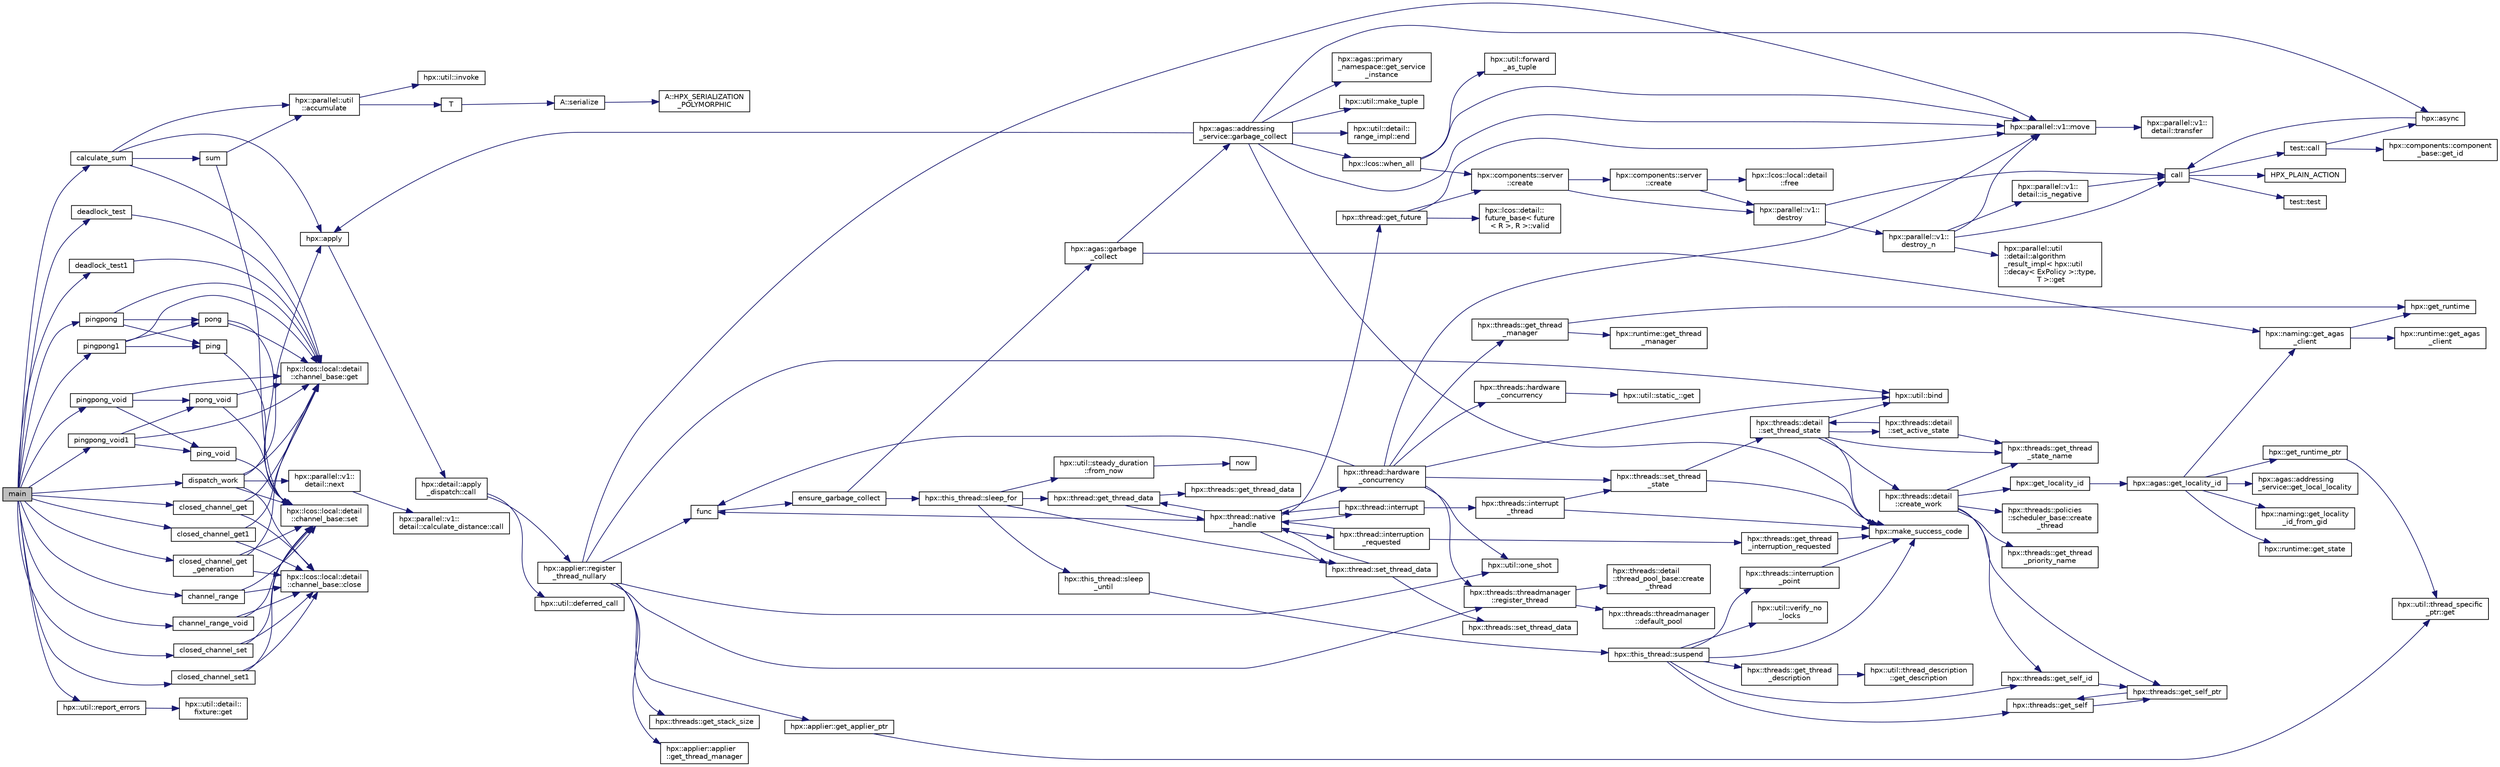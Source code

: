 digraph "main"
{
  edge [fontname="Helvetica",fontsize="10",labelfontname="Helvetica",labelfontsize="10"];
  node [fontname="Helvetica",fontsize="10",shape=record];
  rankdir="LR";
  Node227 [label="main",height=0.2,width=0.4,color="black", fillcolor="grey75", style="filled", fontcolor="black"];
  Node227 -> Node228 [color="midnightblue",fontsize="10",style="solid",fontname="Helvetica"];
  Node228 [label="calculate_sum",height=0.2,width=0.4,color="black", fillcolor="white", style="filled",URL="$d6/d3e/channel__local_8cpp.html#ad841a1c569de3f579e33781772f11174"];
  Node228 -> Node229 [color="midnightblue",fontsize="10",style="solid",fontname="Helvetica"];
  Node229 [label="hpx::apply",height=0.2,width=0.4,color="black", fillcolor="white", style="filled",URL="$d8/d83/namespacehpx.html#aa87762f0db0731d385f3fdfdb25d59fc"];
  Node229 -> Node230 [color="midnightblue",fontsize="10",style="solid",fontname="Helvetica"];
  Node230 [label="hpx::detail::apply\l_dispatch::call",height=0.2,width=0.4,color="black", fillcolor="white", style="filled",URL="$db/de8/structhpx_1_1detail_1_1apply__dispatch.html#a0755fab16d281e74bcff0f8045be9459"];
  Node230 -> Node231 [color="midnightblue",fontsize="10",style="solid",fontname="Helvetica"];
  Node231 [label="hpx::applier::register\l_thread_nullary",height=0.2,width=0.4,color="black", fillcolor="white", style="filled",URL="$d8/dcb/namespacehpx_1_1applier.html#a401cd1145927e58d74d1eb52aaccd936"];
  Node231 -> Node232 [color="midnightblue",fontsize="10",style="solid",fontname="Helvetica"];
  Node232 [label="hpx::applier::get_applier_ptr",height=0.2,width=0.4,color="black", fillcolor="white", style="filled",URL="$d8/dcb/namespacehpx_1_1applier.html#a617483cf2b77ad3a0aa428ade7b35299"];
  Node232 -> Node233 [color="midnightblue",fontsize="10",style="solid",fontname="Helvetica"];
  Node233 [label="hpx::util::thread_specific\l_ptr::get",height=0.2,width=0.4,color="black", fillcolor="white", style="filled",URL="$d4/d4c/structhpx_1_1util_1_1thread__specific__ptr.html#a3b27d8520710478aa41d1f74206bdba9"];
  Node231 -> Node234 [color="midnightblue",fontsize="10",style="solid",fontname="Helvetica"];
  Node234 [label="func",height=0.2,width=0.4,color="black", fillcolor="white", style="filled",URL="$d8/dfd/id__type__ref__counting__1032_8cpp.html#ab811b86ea5107ffb3351fcaa29d2c652"];
  Node234 -> Node235 [color="midnightblue",fontsize="10",style="solid",fontname="Helvetica"];
  Node235 [label="ensure_garbage_collect",height=0.2,width=0.4,color="black", fillcolor="white", style="filled",URL="$d8/dfd/id__type__ref__counting__1032_8cpp.html#a5264b94bf7c262ac0e521fb290d476d5"];
  Node235 -> Node236 [color="midnightblue",fontsize="10",style="solid",fontname="Helvetica"];
  Node236 [label="hpx::this_thread::sleep_for",height=0.2,width=0.4,color="black", fillcolor="white", style="filled",URL="$d9/d52/namespacehpx_1_1this__thread.html#afc042a5a5fa52eef2d1d177a343435cf"];
  Node236 -> Node237 [color="midnightblue",fontsize="10",style="solid",fontname="Helvetica"];
  Node237 [label="hpx::this_thread::sleep\l_until",height=0.2,width=0.4,color="black", fillcolor="white", style="filled",URL="$d9/d52/namespacehpx_1_1this__thread.html#ae12a853980115b23ff0ab8ca06622658"];
  Node237 -> Node238 [color="midnightblue",fontsize="10",style="solid",fontname="Helvetica"];
  Node238 [label="hpx::this_thread::suspend",height=0.2,width=0.4,color="black", fillcolor="white", style="filled",URL="$d9/d52/namespacehpx_1_1this__thread.html#aca220026fb3014c0881d129fe31c0073"];
  Node238 -> Node239 [color="midnightblue",fontsize="10",style="solid",fontname="Helvetica"];
  Node239 [label="hpx::threads::get_self",height=0.2,width=0.4,color="black", fillcolor="white", style="filled",URL="$d7/d28/namespacehpx_1_1threads.html#a07daf4d6d29233f20d66d41ab7b5b8e8"];
  Node239 -> Node240 [color="midnightblue",fontsize="10",style="solid",fontname="Helvetica"];
  Node240 [label="hpx::threads::get_self_ptr",height=0.2,width=0.4,color="black", fillcolor="white", style="filled",URL="$d7/d28/namespacehpx_1_1threads.html#a22877ae347ad884cde3a51397dad6c53"];
  Node240 -> Node239 [color="midnightblue",fontsize="10",style="solid",fontname="Helvetica"];
  Node238 -> Node241 [color="midnightblue",fontsize="10",style="solid",fontname="Helvetica"];
  Node241 [label="hpx::threads::get_self_id",height=0.2,width=0.4,color="black", fillcolor="white", style="filled",URL="$d7/d28/namespacehpx_1_1threads.html#afafe0f900b9fac3d4ed3c747625c1cfe"];
  Node241 -> Node240 [color="midnightblue",fontsize="10",style="solid",fontname="Helvetica"];
  Node238 -> Node242 [color="midnightblue",fontsize="10",style="solid",fontname="Helvetica"];
  Node242 [label="hpx::threads::interruption\l_point",height=0.2,width=0.4,color="black", fillcolor="white", style="filled",URL="$d7/d28/namespacehpx_1_1threads.html#ada6ec56a12b050707311d8c628089059"];
  Node242 -> Node243 [color="midnightblue",fontsize="10",style="solid",fontname="Helvetica"];
  Node243 [label="hpx::make_success_code",height=0.2,width=0.4,color="black", fillcolor="white", style="filled",URL="$d8/d83/namespacehpx.html#a0e8512a8f49e2a6c8185061181419d8f",tooltip="Returns error_code(hpx::success, \"success\", mode). "];
  Node238 -> Node244 [color="midnightblue",fontsize="10",style="solid",fontname="Helvetica"];
  Node244 [label="hpx::util::verify_no\l_locks",height=0.2,width=0.4,color="black", fillcolor="white", style="filled",URL="$df/dad/namespacehpx_1_1util.html#ae0e1837ee6f09b79b26c2e788d2e9fc9"];
  Node238 -> Node245 [color="midnightblue",fontsize="10",style="solid",fontname="Helvetica"];
  Node245 [label="hpx::threads::get_thread\l_description",height=0.2,width=0.4,color="black", fillcolor="white", style="filled",URL="$d7/d28/namespacehpx_1_1threads.html#a42fc18a7a680f4e8bc633a4b4c956701"];
  Node245 -> Node246 [color="midnightblue",fontsize="10",style="solid",fontname="Helvetica"];
  Node246 [label="hpx::util::thread_description\l::get_description",height=0.2,width=0.4,color="black", fillcolor="white", style="filled",URL="$df/d9e/structhpx_1_1util_1_1thread__description.html#a8c834e14eca6eb228188022577f9f952"];
  Node238 -> Node243 [color="midnightblue",fontsize="10",style="solid",fontname="Helvetica"];
  Node236 -> Node247 [color="midnightblue",fontsize="10",style="solid",fontname="Helvetica"];
  Node247 [label="hpx::util::steady_duration\l::from_now",height=0.2,width=0.4,color="black", fillcolor="white", style="filled",URL="$d9/d4f/classhpx_1_1util_1_1steady__duration.html#a0132206d767cd0f7395507b40111a153"];
  Node247 -> Node248 [color="midnightblue",fontsize="10",style="solid",fontname="Helvetica"];
  Node248 [label="now",height=0.2,width=0.4,color="black", fillcolor="white", style="filled",URL="$de/db3/1d__stencil__1__omp_8cpp.html#a89e9667753dccfac455bd37a7a3a7b16"];
  Node236 -> Node249 [color="midnightblue",fontsize="10",style="solid",fontname="Helvetica"];
  Node249 [label="hpx::thread::get_thread_data",height=0.2,width=0.4,color="black", fillcolor="white", style="filled",URL="$de/d9b/classhpx_1_1thread.html#a4535ef82cec3b953d2c941d20e3e3904"];
  Node249 -> Node250 [color="midnightblue",fontsize="10",style="solid",fontname="Helvetica"];
  Node250 [label="hpx::threads::get_thread_data",height=0.2,width=0.4,color="black", fillcolor="white", style="filled",URL="$d7/d28/namespacehpx_1_1threads.html#a8737931ff6303807225f735b2b384ae4"];
  Node249 -> Node251 [color="midnightblue",fontsize="10",style="solid",fontname="Helvetica"];
  Node251 [label="hpx::thread::native\l_handle",height=0.2,width=0.4,color="black", fillcolor="white", style="filled",URL="$de/d9b/classhpx_1_1thread.html#acf48190d264ab64c1c4ec99d0b421b5a"];
  Node251 -> Node252 [color="midnightblue",fontsize="10",style="solid",fontname="Helvetica"];
  Node252 [label="hpx::thread::hardware\l_concurrency",height=0.2,width=0.4,color="black", fillcolor="white", style="filled",URL="$de/d9b/classhpx_1_1thread.html#a8e4fff210e02485ba493bc3a2a956c03"];
  Node252 -> Node253 [color="midnightblue",fontsize="10",style="solid",fontname="Helvetica"];
  Node253 [label="hpx::threads::hardware\l_concurrency",height=0.2,width=0.4,color="black", fillcolor="white", style="filled",URL="$d7/d28/namespacehpx_1_1threads.html#aa8752a235478d2ad7b5ac467b63ab527"];
  Node253 -> Node254 [color="midnightblue",fontsize="10",style="solid",fontname="Helvetica"];
  Node254 [label="hpx::util::static_::get",height=0.2,width=0.4,color="black", fillcolor="white", style="filled",URL="$d3/dbb/structhpx_1_1util_1_1static__.html#a2967c633948a3bf17a3b5405ef5a8318"];
  Node252 -> Node234 [color="midnightblue",fontsize="10",style="solid",fontname="Helvetica"];
  Node252 -> Node255 [color="midnightblue",fontsize="10",style="solid",fontname="Helvetica"];
  Node255 [label="hpx::util::bind",height=0.2,width=0.4,color="black", fillcolor="white", style="filled",URL="$df/dad/namespacehpx_1_1util.html#ad844caedf82a0173d6909d910c3e48c6"];
  Node252 -> Node256 [color="midnightblue",fontsize="10",style="solid",fontname="Helvetica"];
  Node256 [label="hpx::util::one_shot",height=0.2,width=0.4,color="black", fillcolor="white", style="filled",URL="$df/dad/namespacehpx_1_1util.html#a273e61be42a72415291e0ec0a4f28c7a"];
  Node252 -> Node257 [color="midnightblue",fontsize="10",style="solid",fontname="Helvetica"];
  Node257 [label="hpx::parallel::v1::move",height=0.2,width=0.4,color="black", fillcolor="white", style="filled",URL="$db/db9/namespacehpx_1_1parallel_1_1v1.html#aa7c4ede081ce786c9d1eb1adff495cfc"];
  Node257 -> Node258 [color="midnightblue",fontsize="10",style="solid",fontname="Helvetica"];
  Node258 [label="hpx::parallel::v1::\ldetail::transfer",height=0.2,width=0.4,color="black", fillcolor="white", style="filled",URL="$d2/ddd/namespacehpx_1_1parallel_1_1v1_1_1detail.html#ab1b56a05e1885ca7cc7ffa1804dd2f3c"];
  Node252 -> Node259 [color="midnightblue",fontsize="10",style="solid",fontname="Helvetica"];
  Node259 [label="hpx::threads::get_thread\l_manager",height=0.2,width=0.4,color="black", fillcolor="white", style="filled",URL="$d7/d28/namespacehpx_1_1threads.html#a076973c3a53beadde7d967e22c4f6cce"];
  Node259 -> Node260 [color="midnightblue",fontsize="10",style="solid",fontname="Helvetica"];
  Node260 [label="hpx::get_runtime",height=0.2,width=0.4,color="black", fillcolor="white", style="filled",URL="$d8/d83/namespacehpx.html#aef902cc6c7dd3b9fbadf34d1e850a070"];
  Node259 -> Node261 [color="midnightblue",fontsize="10",style="solid",fontname="Helvetica"];
  Node261 [label="hpx::runtime::get_thread\l_manager",height=0.2,width=0.4,color="black", fillcolor="white", style="filled",URL="$d0/d7b/classhpx_1_1runtime.html#a865b12d57fcd44a8d3dda3e35414f563"];
  Node252 -> Node262 [color="midnightblue",fontsize="10",style="solid",fontname="Helvetica"];
  Node262 [label="hpx::threads::threadmanager\l::register_thread",height=0.2,width=0.4,color="black", fillcolor="white", style="filled",URL="$d5/daa/classhpx_1_1threads_1_1threadmanager.html#a7f79c7578e08a60ca45eb276ce8133d8"];
  Node262 -> Node263 [color="midnightblue",fontsize="10",style="solid",fontname="Helvetica"];
  Node263 [label="hpx::threads::threadmanager\l::default_pool",height=0.2,width=0.4,color="black", fillcolor="white", style="filled",URL="$d5/daa/classhpx_1_1threads_1_1threadmanager.html#a851f067d03b5dd1c5e6a9a6a841e05df"];
  Node262 -> Node264 [color="midnightblue",fontsize="10",style="solid",fontname="Helvetica"];
  Node264 [label="hpx::threads::detail\l::thread_pool_base::create\l_thread",height=0.2,width=0.4,color="black", fillcolor="white", style="filled",URL="$de/dae/classhpx_1_1threads_1_1detail_1_1thread__pool__base.html#ad35d3779eef6f4528e62a26d71b34b34"];
  Node252 -> Node265 [color="midnightblue",fontsize="10",style="solid",fontname="Helvetica"];
  Node265 [label="hpx::threads::set_thread\l_state",height=0.2,width=0.4,color="black", fillcolor="white", style="filled",URL="$d7/d28/namespacehpx_1_1threads.html#ac0690ad16ad778bcc79dcd727cc33025",tooltip="Set the thread state of the thread referenced by the thread_id id. "];
  Node265 -> Node243 [color="midnightblue",fontsize="10",style="solid",fontname="Helvetica"];
  Node265 -> Node266 [color="midnightblue",fontsize="10",style="solid",fontname="Helvetica"];
  Node266 [label="hpx::threads::detail\l::set_thread_state",height=0.2,width=0.4,color="black", fillcolor="white", style="filled",URL="$d2/dd1/namespacehpx_1_1threads_1_1detail.html#af85ddc854c4a149bf1738eb1b111b9ab"];
  Node266 -> Node267 [color="midnightblue",fontsize="10",style="solid",fontname="Helvetica"];
  Node267 [label="hpx::threads::get_thread\l_state_name",height=0.2,width=0.4,color="black", fillcolor="white", style="filled",URL="$d7/d28/namespacehpx_1_1threads.html#a26f91ea8d2195f165c033241c5cd11db"];
  Node266 -> Node243 [color="midnightblue",fontsize="10",style="solid",fontname="Helvetica"];
  Node266 -> Node255 [color="midnightblue",fontsize="10",style="solid",fontname="Helvetica"];
  Node266 -> Node268 [color="midnightblue",fontsize="10",style="solid",fontname="Helvetica"];
  Node268 [label="hpx::threads::detail\l::set_active_state",height=0.2,width=0.4,color="black", fillcolor="white", style="filled",URL="$d2/dd1/namespacehpx_1_1threads_1_1detail.html#a45884a5bf04ad66a4f259231a3947e76"];
  Node268 -> Node267 [color="midnightblue",fontsize="10",style="solid",fontname="Helvetica"];
  Node268 -> Node266 [color="midnightblue",fontsize="10",style="solid",fontname="Helvetica"];
  Node266 -> Node269 [color="midnightblue",fontsize="10",style="solid",fontname="Helvetica"];
  Node269 [label="hpx::threads::detail\l::create_work",height=0.2,width=0.4,color="black", fillcolor="white", style="filled",URL="$d2/dd1/namespacehpx_1_1threads_1_1detail.html#ae22384a3c1b1a1940032fad068fb54b1"];
  Node269 -> Node267 [color="midnightblue",fontsize="10",style="solid",fontname="Helvetica"];
  Node269 -> Node270 [color="midnightblue",fontsize="10",style="solid",fontname="Helvetica"];
  Node270 [label="hpx::threads::get_thread\l_priority_name",height=0.2,width=0.4,color="black", fillcolor="white", style="filled",URL="$d7/d28/namespacehpx_1_1threads.html#a9c6b2fec0c1cf5b06ff83ce756ca6d42"];
  Node269 -> Node240 [color="midnightblue",fontsize="10",style="solid",fontname="Helvetica"];
  Node269 -> Node241 [color="midnightblue",fontsize="10",style="solid",fontname="Helvetica"];
  Node269 -> Node271 [color="midnightblue",fontsize="10",style="solid",fontname="Helvetica"];
  Node271 [label="hpx::get_locality_id",height=0.2,width=0.4,color="black", fillcolor="white", style="filled",URL="$d8/d83/namespacehpx.html#a158d7c54a657bb364c1704033010697b",tooltip="Return the number of the locality this function is being called from. "];
  Node271 -> Node272 [color="midnightblue",fontsize="10",style="solid",fontname="Helvetica"];
  Node272 [label="hpx::agas::get_locality_id",height=0.2,width=0.4,color="black", fillcolor="white", style="filled",URL="$dc/d54/namespacehpx_1_1agas.html#a491cc2ddecdf0f1a9129900caa6a4d3e"];
  Node272 -> Node273 [color="midnightblue",fontsize="10",style="solid",fontname="Helvetica"];
  Node273 [label="hpx::get_runtime_ptr",height=0.2,width=0.4,color="black", fillcolor="white", style="filled",URL="$d8/d83/namespacehpx.html#af29daf2bb3e01b4d6495a1742b6cce64"];
  Node273 -> Node233 [color="midnightblue",fontsize="10",style="solid",fontname="Helvetica"];
  Node272 -> Node274 [color="midnightblue",fontsize="10",style="solid",fontname="Helvetica"];
  Node274 [label="hpx::runtime::get_state",height=0.2,width=0.4,color="black", fillcolor="white", style="filled",URL="$d0/d7b/classhpx_1_1runtime.html#ab405f80e060dac95d624520f38b0524c"];
  Node272 -> Node275 [color="midnightblue",fontsize="10",style="solid",fontname="Helvetica"];
  Node275 [label="hpx::naming::get_agas\l_client",height=0.2,width=0.4,color="black", fillcolor="white", style="filled",URL="$d4/dc9/namespacehpx_1_1naming.html#a0408fffd5d34b620712a801b0ae3b032"];
  Node275 -> Node260 [color="midnightblue",fontsize="10",style="solid",fontname="Helvetica"];
  Node275 -> Node276 [color="midnightblue",fontsize="10",style="solid",fontname="Helvetica"];
  Node276 [label="hpx::runtime::get_agas\l_client",height=0.2,width=0.4,color="black", fillcolor="white", style="filled",URL="$d0/d7b/classhpx_1_1runtime.html#aeb5dddd30d6b9861669af8ad44d1a96a"];
  Node272 -> Node277 [color="midnightblue",fontsize="10",style="solid",fontname="Helvetica"];
  Node277 [label="hpx::agas::addressing\l_service::get_local_locality",height=0.2,width=0.4,color="black", fillcolor="white", style="filled",URL="$db/d58/structhpx_1_1agas_1_1addressing__service.html#ab52c19a37c2a7a006c6c15f90ad0539c"];
  Node272 -> Node278 [color="midnightblue",fontsize="10",style="solid",fontname="Helvetica"];
  Node278 [label="hpx::naming::get_locality\l_id_from_gid",height=0.2,width=0.4,color="black", fillcolor="white", style="filled",URL="$d4/dc9/namespacehpx_1_1naming.html#a7fd43037784560bd04fda9b49e33529f"];
  Node269 -> Node279 [color="midnightblue",fontsize="10",style="solid",fontname="Helvetica"];
  Node279 [label="hpx::threads::policies\l::scheduler_base::create\l_thread",height=0.2,width=0.4,color="black", fillcolor="white", style="filled",URL="$dd/d7e/structhpx_1_1threads_1_1policies_1_1scheduler__base.html#ad3b05cd7f363cc8e8410ce368c3794e0"];
  Node251 -> Node280 [color="midnightblue",fontsize="10",style="solid",fontname="Helvetica"];
  Node280 [label="hpx::thread::interrupt",height=0.2,width=0.4,color="black", fillcolor="white", style="filled",URL="$de/d9b/classhpx_1_1thread.html#ac34d0d033aa743c476a79dbc2e1a8a39"];
  Node280 -> Node281 [color="midnightblue",fontsize="10",style="solid",fontname="Helvetica"];
  Node281 [label="hpx::threads::interrupt\l_thread",height=0.2,width=0.4,color="black", fillcolor="white", style="filled",URL="$d7/d28/namespacehpx_1_1threads.html#a6bdda1a2aab61b9b13d274b5155d7e73"];
  Node281 -> Node243 [color="midnightblue",fontsize="10",style="solid",fontname="Helvetica"];
  Node281 -> Node265 [color="midnightblue",fontsize="10",style="solid",fontname="Helvetica"];
  Node280 -> Node251 [color="midnightblue",fontsize="10",style="solid",fontname="Helvetica"];
  Node251 -> Node282 [color="midnightblue",fontsize="10",style="solid",fontname="Helvetica"];
  Node282 [label="hpx::thread::interruption\l_requested",height=0.2,width=0.4,color="black", fillcolor="white", style="filled",URL="$de/d9b/classhpx_1_1thread.html#a33276bb4c20bbb0b1978944e18ef71b8"];
  Node282 -> Node283 [color="midnightblue",fontsize="10",style="solid",fontname="Helvetica"];
  Node283 [label="hpx::threads::get_thread\l_interruption_requested",height=0.2,width=0.4,color="black", fillcolor="white", style="filled",URL="$d7/d28/namespacehpx_1_1threads.html#ae64a7fdb8b5c8bac7be0c8282672a03b"];
  Node283 -> Node243 [color="midnightblue",fontsize="10",style="solid",fontname="Helvetica"];
  Node282 -> Node251 [color="midnightblue",fontsize="10",style="solid",fontname="Helvetica"];
  Node251 -> Node284 [color="midnightblue",fontsize="10",style="solid",fontname="Helvetica"];
  Node284 [label="hpx::thread::get_future",height=0.2,width=0.4,color="black", fillcolor="white", style="filled",URL="$de/d9b/classhpx_1_1thread.html#a87fdb0d8da826366fc190ed224900a64"];
  Node284 -> Node285 [color="midnightblue",fontsize="10",style="solid",fontname="Helvetica"];
  Node285 [label="hpx::lcos::detail::\lfuture_base\< future\l\< R \>, R \>::valid",height=0.2,width=0.4,color="black", fillcolor="white", style="filled",URL="$d5/dd7/classhpx_1_1lcos_1_1detail_1_1future__base.html#aaf7beb7374815614363033bd96573e75"];
  Node284 -> Node286 [color="midnightblue",fontsize="10",style="solid",fontname="Helvetica"];
  Node286 [label="hpx::components::server\l::create",height=0.2,width=0.4,color="black", fillcolor="white", style="filled",URL="$d2/da2/namespacehpx_1_1components_1_1server.html#ac776c89f3d68ceb910e8cee9fa937ab4",tooltip="Create arrays of components using their default constructor. "];
  Node286 -> Node287 [color="midnightblue",fontsize="10",style="solid",fontname="Helvetica"];
  Node287 [label="hpx::components::server\l::create",height=0.2,width=0.4,color="black", fillcolor="white", style="filled",URL="$d2/da2/namespacehpx_1_1components_1_1server.html#a77d26de181c97b444565e230577981bd"];
  Node287 -> Node288 [color="midnightblue",fontsize="10",style="solid",fontname="Helvetica"];
  Node288 [label="hpx::lcos::local::detail\l::free",height=0.2,width=0.4,color="black", fillcolor="white", style="filled",URL="$d4/dcb/namespacehpx_1_1lcos_1_1local_1_1detail.html#a55a940f019734e9bb045dc123cd80e48"];
  Node287 -> Node289 [color="midnightblue",fontsize="10",style="solid",fontname="Helvetica"];
  Node289 [label="hpx::parallel::v1::\ldestroy",height=0.2,width=0.4,color="black", fillcolor="white", style="filled",URL="$db/db9/namespacehpx_1_1parallel_1_1v1.html#acf303558375048e8a7cc9a2c2e09477f"];
  Node289 -> Node290 [color="midnightblue",fontsize="10",style="solid",fontname="Helvetica"];
  Node290 [label="call",height=0.2,width=0.4,color="black", fillcolor="white", style="filled",URL="$d2/d67/promise__1620_8cpp.html#a58357f0b82bc761e1d0b9091ed563a70"];
  Node290 -> Node291 [color="midnightblue",fontsize="10",style="solid",fontname="Helvetica"];
  Node291 [label="test::test",height=0.2,width=0.4,color="black", fillcolor="white", style="filled",URL="$d8/d89/structtest.html#ab42d5ece712d716b04cb3f686f297a26"];
  Node290 -> Node292 [color="midnightblue",fontsize="10",style="solid",fontname="Helvetica"];
  Node292 [label="HPX_PLAIN_ACTION",height=0.2,width=0.4,color="black", fillcolor="white", style="filled",URL="$d2/d67/promise__1620_8cpp.html#ab96aab827a4b1fcaf66cfe0ba83fef23"];
  Node290 -> Node293 [color="midnightblue",fontsize="10",style="solid",fontname="Helvetica"];
  Node293 [label="test::call",height=0.2,width=0.4,color="black", fillcolor="white", style="filled",URL="$d8/d89/structtest.html#aeb29e7ed6518b9426ccf1344c52620ae"];
  Node293 -> Node294 [color="midnightblue",fontsize="10",style="solid",fontname="Helvetica"];
  Node294 [label="hpx::async",height=0.2,width=0.4,color="black", fillcolor="white", style="filled",URL="$d8/d83/namespacehpx.html#acb7d8e37b73b823956ce144f9a57eaa4"];
  Node294 -> Node290 [color="midnightblue",fontsize="10",style="solid",fontname="Helvetica"];
  Node293 -> Node295 [color="midnightblue",fontsize="10",style="solid",fontname="Helvetica"];
  Node295 [label="hpx::components::component\l_base::get_id",height=0.2,width=0.4,color="black", fillcolor="white", style="filled",URL="$d2/de6/classhpx_1_1components_1_1component__base.html#a4c8fd93514039bdf01c48d66d82b19cd"];
  Node289 -> Node296 [color="midnightblue",fontsize="10",style="solid",fontname="Helvetica"];
  Node296 [label="hpx::parallel::v1::\ldestroy_n",height=0.2,width=0.4,color="black", fillcolor="white", style="filled",URL="$db/db9/namespacehpx_1_1parallel_1_1v1.html#a71d0691132a300690163f5636bcd5bd3"];
  Node296 -> Node297 [color="midnightblue",fontsize="10",style="solid",fontname="Helvetica"];
  Node297 [label="hpx::parallel::v1::\ldetail::is_negative",height=0.2,width=0.4,color="black", fillcolor="white", style="filled",URL="$d2/ddd/namespacehpx_1_1parallel_1_1v1_1_1detail.html#adf2e40fc4b20ad0fd442ee3118a4d527"];
  Node297 -> Node290 [color="midnightblue",fontsize="10",style="solid",fontname="Helvetica"];
  Node296 -> Node298 [color="midnightblue",fontsize="10",style="solid",fontname="Helvetica"];
  Node298 [label="hpx::parallel::util\l::detail::algorithm\l_result_impl\< hpx::util\l::decay\< ExPolicy \>::type,\l T \>::get",height=0.2,width=0.4,color="black", fillcolor="white", style="filled",URL="$d2/d42/structhpx_1_1parallel_1_1util_1_1detail_1_1algorithm__result__impl.html#ab5b051e8ec74eff5e0e62fd63f5d377e"];
  Node296 -> Node257 [color="midnightblue",fontsize="10",style="solid",fontname="Helvetica"];
  Node296 -> Node290 [color="midnightblue",fontsize="10",style="solid",fontname="Helvetica"];
  Node286 -> Node289 [color="midnightblue",fontsize="10",style="solid",fontname="Helvetica"];
  Node284 -> Node257 [color="midnightblue",fontsize="10",style="solid",fontname="Helvetica"];
  Node251 -> Node249 [color="midnightblue",fontsize="10",style="solid",fontname="Helvetica"];
  Node251 -> Node299 [color="midnightblue",fontsize="10",style="solid",fontname="Helvetica"];
  Node299 [label="hpx::thread::set_thread_data",height=0.2,width=0.4,color="black", fillcolor="white", style="filled",URL="$de/d9b/classhpx_1_1thread.html#a7317a3cf5251f3b33c990449570d4cea"];
  Node299 -> Node300 [color="midnightblue",fontsize="10",style="solid",fontname="Helvetica"];
  Node300 [label="hpx::threads::set_thread_data",height=0.2,width=0.4,color="black", fillcolor="white", style="filled",URL="$d7/d28/namespacehpx_1_1threads.html#a00a625acc149fce3ae38e4340454acf7"];
  Node299 -> Node251 [color="midnightblue",fontsize="10",style="solid",fontname="Helvetica"];
  Node251 -> Node234 [color="midnightblue",fontsize="10",style="solid",fontname="Helvetica"];
  Node236 -> Node299 [color="midnightblue",fontsize="10",style="solid",fontname="Helvetica"];
  Node235 -> Node301 [color="midnightblue",fontsize="10",style="solid",fontname="Helvetica"];
  Node301 [label="hpx::agas::garbage\l_collect",height=0.2,width=0.4,color="black", fillcolor="white", style="filled",URL="$dc/d54/namespacehpx_1_1agas.html#a951337adc4f9bd6df00a50737468e911"];
  Node301 -> Node275 [color="midnightblue",fontsize="10",style="solid",fontname="Helvetica"];
  Node301 -> Node302 [color="midnightblue",fontsize="10",style="solid",fontname="Helvetica"];
  Node302 [label="hpx::agas::addressing\l_service::garbage_collect",height=0.2,width=0.4,color="black", fillcolor="white", style="filled",URL="$db/d58/structhpx_1_1agas_1_1addressing__service.html#a87dcae0eacf6e62d5103ebf516d86f63"];
  Node302 -> Node243 [color="midnightblue",fontsize="10",style="solid",fontname="Helvetica"];
  Node302 -> Node303 [color="midnightblue",fontsize="10",style="solid",fontname="Helvetica"];
  Node303 [label="hpx::agas::primary\l_namespace::get_service\l_instance",height=0.2,width=0.4,color="black", fillcolor="white", style="filled",URL="$d1/d43/structhpx_1_1agas_1_1primary__namespace.html#a7630ff0f30ff8c23b13b4672c5350e2e"];
  Node302 -> Node304 [color="midnightblue",fontsize="10",style="solid",fontname="Helvetica"];
  Node304 [label="hpx::util::make_tuple",height=0.2,width=0.4,color="black", fillcolor="white", style="filled",URL="$df/dad/namespacehpx_1_1util.html#a06fa74211a987d208e013f400a9f5328"];
  Node302 -> Node305 [color="midnightblue",fontsize="10",style="solid",fontname="Helvetica"];
  Node305 [label="hpx::util::detail::\lrange_impl::end",height=0.2,width=0.4,color="black", fillcolor="white", style="filled",URL="$d4/d4a/namespacehpx_1_1util_1_1detail_1_1range__impl.html#afb2ea48b0902f52ee4d8b764807b4316"];
  Node302 -> Node229 [color="midnightblue",fontsize="10",style="solid",fontname="Helvetica"];
  Node302 -> Node257 [color="midnightblue",fontsize="10",style="solid",fontname="Helvetica"];
  Node302 -> Node294 [color="midnightblue",fontsize="10",style="solid",fontname="Helvetica"];
  Node302 -> Node306 [color="midnightblue",fontsize="10",style="solid",fontname="Helvetica"];
  Node306 [label="hpx::lcos::when_all",height=0.2,width=0.4,color="black", fillcolor="white", style="filled",URL="$d2/dc9/namespacehpx_1_1lcos.html#a1a6fb024d8690923fb185d5aee204d54"];
  Node306 -> Node307 [color="midnightblue",fontsize="10",style="solid",fontname="Helvetica"];
  Node307 [label="hpx::util::forward\l_as_tuple",height=0.2,width=0.4,color="black", fillcolor="white", style="filled",URL="$df/dad/namespacehpx_1_1util.html#ab7c31e3f24c3302a4f67b6735a6fa597"];
  Node306 -> Node257 [color="midnightblue",fontsize="10",style="solid",fontname="Helvetica"];
  Node306 -> Node286 [color="midnightblue",fontsize="10",style="solid",fontname="Helvetica"];
  Node231 -> Node255 [color="midnightblue",fontsize="10",style="solid",fontname="Helvetica"];
  Node231 -> Node256 [color="midnightblue",fontsize="10",style="solid",fontname="Helvetica"];
  Node231 -> Node257 [color="midnightblue",fontsize="10",style="solid",fontname="Helvetica"];
  Node231 -> Node308 [color="midnightblue",fontsize="10",style="solid",fontname="Helvetica"];
  Node308 [label="hpx::threads::get_stack_size",height=0.2,width=0.4,color="black", fillcolor="white", style="filled",URL="$d7/d28/namespacehpx_1_1threads.html#af597241b3c2785150be206737ca04aa6",tooltip="The get_stack_size function is part of the thread related API. It. "];
  Node231 -> Node309 [color="midnightblue",fontsize="10",style="solid",fontname="Helvetica"];
  Node309 [label="hpx::applier::applier\l::get_thread_manager",height=0.2,width=0.4,color="black", fillcolor="white", style="filled",URL="$da/dcb/classhpx_1_1applier_1_1applier.html#acc36d583973701e573be39da97bba866",tooltip="Access the thread-manager instance associated with this applier. "];
  Node231 -> Node262 [color="midnightblue",fontsize="10",style="solid",fontname="Helvetica"];
  Node230 -> Node310 [color="midnightblue",fontsize="10",style="solid",fontname="Helvetica"];
  Node310 [label="hpx::util::deferred_call",height=0.2,width=0.4,color="black", fillcolor="white", style="filled",URL="$df/dad/namespacehpx_1_1util.html#acdded623c658a7a3436f7e76bc9d881c"];
  Node228 -> Node311 [color="midnightblue",fontsize="10",style="solid",fontname="Helvetica"];
  Node311 [label="sum",height=0.2,width=0.4,color="black", fillcolor="white", style="filled",URL="$d6/d3e/channel__local_8cpp.html#a59ccefc587362186eebb8f1a3c9c07ca"];
  Node311 -> Node312 [color="midnightblue",fontsize="10",style="solid",fontname="Helvetica"];
  Node312 [label="hpx::lcos::local::detail\l::channel_base::set",height=0.2,width=0.4,color="black", fillcolor="white", style="filled",URL="$de/d49/classhpx_1_1lcos_1_1local_1_1detail_1_1channel__base.html#a66e3590dcd9d8095083e6ef60147e95d"];
  Node311 -> Node313 [color="midnightblue",fontsize="10",style="solid",fontname="Helvetica"];
  Node313 [label="hpx::parallel::util\l::accumulate",height=0.2,width=0.4,color="black", fillcolor="white", style="filled",URL="$df/dc6/namespacehpx_1_1parallel_1_1util.html#ab57e9fe9dcda3baa915398e2d7ba3d69"];
  Node313 -> Node314 [color="midnightblue",fontsize="10",style="solid",fontname="Helvetica"];
  Node314 [label="T",height=0.2,width=0.4,color="black", fillcolor="white", style="filled",URL="$db/d33/polymorphic__semiintrusive__template_8cpp.html#ad187658f9cb91c1312b39ae7e896f1ea"];
  Node314 -> Node315 [color="midnightblue",fontsize="10",style="solid",fontname="Helvetica"];
  Node315 [label="A::serialize",height=0.2,width=0.4,color="black", fillcolor="white", style="filled",URL="$d7/da0/struct_a.html#a5f5c287cf471e274ed9dda0da1592212"];
  Node315 -> Node316 [color="midnightblue",fontsize="10",style="solid",fontname="Helvetica"];
  Node316 [label="A::HPX_SERIALIZATION\l_POLYMORPHIC",height=0.2,width=0.4,color="black", fillcolor="white", style="filled",URL="$d7/da0/struct_a.html#ada978cc156cebbafddb1f3aa4c01918c"];
  Node313 -> Node317 [color="midnightblue",fontsize="10",style="solid",fontname="Helvetica"];
  Node317 [label="hpx::util::invoke",height=0.2,width=0.4,color="black", fillcolor="white", style="filled",URL="$df/dad/namespacehpx_1_1util.html#a9ed3f52b36e725e476dbf5099134ed3d"];
  Node228 -> Node318 [color="midnightblue",fontsize="10",style="solid",fontname="Helvetica"];
  Node318 [label="hpx::lcos::local::detail\l::channel_base::get",height=0.2,width=0.4,color="black", fillcolor="white", style="filled",URL="$de/d49/classhpx_1_1lcos_1_1local_1_1detail_1_1channel__base.html#a87d9c5288c4d4cf1a7942c624b111921"];
  Node228 -> Node313 [color="midnightblue",fontsize="10",style="solid",fontname="Helvetica"];
  Node227 -> Node319 [color="midnightblue",fontsize="10",style="solid",fontname="Helvetica"];
  Node319 [label="pingpong",height=0.2,width=0.4,color="black", fillcolor="white", style="filled",URL="$d6/d3e/channel__local_8cpp.html#a12f9c902efa15c9147f0696b6674f5a6"];
  Node319 -> Node320 [color="midnightblue",fontsize="10",style="solid",fontname="Helvetica"];
  Node320 [label="ping",height=0.2,width=0.4,color="black", fillcolor="white", style="filled",URL="$d6/d3e/channel__local_8cpp.html#aafdc1f7b26d2b284364d705f086c8f71"];
  Node320 -> Node312 [color="midnightblue",fontsize="10",style="solid",fontname="Helvetica"];
  Node319 -> Node321 [color="midnightblue",fontsize="10",style="solid",fontname="Helvetica"];
  Node321 [label="pong",height=0.2,width=0.4,color="black", fillcolor="white", style="filled",URL="$d6/d3e/channel__local_8cpp.html#a4469778bcd9f5472f4ab9b9a6afe999b"];
  Node321 -> Node318 [color="midnightblue",fontsize="10",style="solid",fontname="Helvetica"];
  Node321 -> Node312 [color="midnightblue",fontsize="10",style="solid",fontname="Helvetica"];
  Node319 -> Node318 [color="midnightblue",fontsize="10",style="solid",fontname="Helvetica"];
  Node227 -> Node322 [color="midnightblue",fontsize="10",style="solid",fontname="Helvetica"];
  Node322 [label="pingpong1",height=0.2,width=0.4,color="black", fillcolor="white", style="filled",URL="$d6/d3e/channel__local_8cpp.html#a790da12a5439e3afbce969e413e55120"];
  Node322 -> Node320 [color="midnightblue",fontsize="10",style="solid",fontname="Helvetica"];
  Node322 -> Node321 [color="midnightblue",fontsize="10",style="solid",fontname="Helvetica"];
  Node322 -> Node318 [color="midnightblue",fontsize="10",style="solid",fontname="Helvetica"];
  Node227 -> Node323 [color="midnightblue",fontsize="10",style="solid",fontname="Helvetica"];
  Node323 [label="pingpong_void",height=0.2,width=0.4,color="black", fillcolor="white", style="filled",URL="$d6/d3e/channel__local_8cpp.html#a009a3b31a54f404b25bf595d270dafd8"];
  Node323 -> Node324 [color="midnightblue",fontsize="10",style="solid",fontname="Helvetica"];
  Node324 [label="ping_void",height=0.2,width=0.4,color="black", fillcolor="white", style="filled",URL="$d6/d3e/channel__local_8cpp.html#aeb9f66b0276417a066e486835249db59"];
  Node324 -> Node312 [color="midnightblue",fontsize="10",style="solid",fontname="Helvetica"];
  Node323 -> Node325 [color="midnightblue",fontsize="10",style="solid",fontname="Helvetica"];
  Node325 [label="pong_void",height=0.2,width=0.4,color="black", fillcolor="white", style="filled",URL="$d6/d3e/channel__local_8cpp.html#a612256fd4e18405e69456cfff57601ff"];
  Node325 -> Node318 [color="midnightblue",fontsize="10",style="solid",fontname="Helvetica"];
  Node325 -> Node312 [color="midnightblue",fontsize="10",style="solid",fontname="Helvetica"];
  Node323 -> Node318 [color="midnightblue",fontsize="10",style="solid",fontname="Helvetica"];
  Node227 -> Node326 [color="midnightblue",fontsize="10",style="solid",fontname="Helvetica"];
  Node326 [label="pingpong_void1",height=0.2,width=0.4,color="black", fillcolor="white", style="filled",URL="$d6/d3e/channel__local_8cpp.html#a650fc6a3d393279bafdae4bc1632f496"];
  Node326 -> Node324 [color="midnightblue",fontsize="10",style="solid",fontname="Helvetica"];
  Node326 -> Node325 [color="midnightblue",fontsize="10",style="solid",fontname="Helvetica"];
  Node326 -> Node318 [color="midnightblue",fontsize="10",style="solid",fontname="Helvetica"];
  Node227 -> Node327 [color="midnightblue",fontsize="10",style="solid",fontname="Helvetica"];
  Node327 [label="dispatch_work",height=0.2,width=0.4,color="black", fillcolor="white", style="filled",URL="$d6/d3e/channel__local_8cpp.html#a688b96fcb334cb9bfa783fe7a2e4528d"];
  Node327 -> Node229 [color="midnightblue",fontsize="10",style="solid",fontname="Helvetica"];
  Node327 -> Node328 [color="midnightblue",fontsize="10",style="solid",fontname="Helvetica"];
  Node328 [label="hpx::parallel::v1::\ldetail::next",height=0.2,width=0.4,color="black", fillcolor="white", style="filled",URL="$d2/ddd/namespacehpx_1_1parallel_1_1v1_1_1detail.html#a0a6696d8c17a32b8ebfaa496b9ab3332"];
  Node328 -> Node329 [color="midnightblue",fontsize="10",style="solid",fontname="Helvetica"];
  Node329 [label="hpx::parallel::v1::\ldetail::calculate_distance::call",height=0.2,width=0.4,color="black", fillcolor="white", style="filled",URL="$db/dfa/structhpx_1_1parallel_1_1v1_1_1detail_1_1calculate__distance.html#a950a6627830a7d019ac0e734b0a447bf"];
  Node327 -> Node318 [color="midnightblue",fontsize="10",style="solid",fontname="Helvetica"];
  Node327 -> Node312 [color="midnightblue",fontsize="10",style="solid",fontname="Helvetica"];
  Node327 -> Node330 [color="midnightblue",fontsize="10",style="solid",fontname="Helvetica"];
  Node330 [label="hpx::lcos::local::detail\l::channel_base::close",height=0.2,width=0.4,color="black", fillcolor="white", style="filled",URL="$de/d49/classhpx_1_1lcos_1_1local_1_1detail_1_1channel__base.html#a905029908d2f7ab0fdc1cff32275832d"];
  Node227 -> Node331 [color="midnightblue",fontsize="10",style="solid",fontname="Helvetica"];
  Node331 [label="channel_range",height=0.2,width=0.4,color="black", fillcolor="white", style="filled",URL="$d6/d3e/channel__local_8cpp.html#a0b6cc45531029198dad25aac33ebb376"];
  Node331 -> Node312 [color="midnightblue",fontsize="10",style="solid",fontname="Helvetica"];
  Node331 -> Node330 [color="midnightblue",fontsize="10",style="solid",fontname="Helvetica"];
  Node227 -> Node332 [color="midnightblue",fontsize="10",style="solid",fontname="Helvetica"];
  Node332 [label="channel_range_void",height=0.2,width=0.4,color="black", fillcolor="white", style="filled",URL="$d6/d3e/channel__local_8cpp.html#ab4f5dd6e5784c5eec06ad90d457b436f"];
  Node332 -> Node312 [color="midnightblue",fontsize="10",style="solid",fontname="Helvetica"];
  Node332 -> Node330 [color="midnightblue",fontsize="10",style="solid",fontname="Helvetica"];
  Node227 -> Node333 [color="midnightblue",fontsize="10",style="solid",fontname="Helvetica"];
  Node333 [label="deadlock_test",height=0.2,width=0.4,color="black", fillcolor="white", style="filled",URL="$d6/d3e/channel__local_8cpp.html#a59098e8560d6ee00c252e1c137f4de47"];
  Node333 -> Node318 [color="midnightblue",fontsize="10",style="solid",fontname="Helvetica"];
  Node227 -> Node334 [color="midnightblue",fontsize="10",style="solid",fontname="Helvetica"];
  Node334 [label="closed_channel_get",height=0.2,width=0.4,color="black", fillcolor="white", style="filled",URL="$d6/d3e/channel__local_8cpp.html#a326ad0841b58a2ae6937524b647c260e"];
  Node334 -> Node330 [color="midnightblue",fontsize="10",style="solid",fontname="Helvetica"];
  Node334 -> Node318 [color="midnightblue",fontsize="10",style="solid",fontname="Helvetica"];
  Node227 -> Node335 [color="midnightblue",fontsize="10",style="solid",fontname="Helvetica"];
  Node335 [label="closed_channel_get\l_generation",height=0.2,width=0.4,color="black", fillcolor="white", style="filled",URL="$d6/d3e/channel__local_8cpp.html#aab942762e2ed117b0c9befa9a09bfd17"];
  Node335 -> Node312 [color="midnightblue",fontsize="10",style="solid",fontname="Helvetica"];
  Node335 -> Node330 [color="midnightblue",fontsize="10",style="solid",fontname="Helvetica"];
  Node335 -> Node318 [color="midnightblue",fontsize="10",style="solid",fontname="Helvetica"];
  Node227 -> Node336 [color="midnightblue",fontsize="10",style="solid",fontname="Helvetica"];
  Node336 [label="closed_channel_set",height=0.2,width=0.4,color="black", fillcolor="white", style="filled",URL="$d6/d3e/channel__local_8cpp.html#ac9b5ea0bb62bb4b9a4ad7f3bd0bc1d54"];
  Node336 -> Node330 [color="midnightblue",fontsize="10",style="solid",fontname="Helvetica"];
  Node336 -> Node312 [color="midnightblue",fontsize="10",style="solid",fontname="Helvetica"];
  Node227 -> Node337 [color="midnightblue",fontsize="10",style="solid",fontname="Helvetica"];
  Node337 [label="deadlock_test1",height=0.2,width=0.4,color="black", fillcolor="white", style="filled",URL="$d6/d3e/channel__local_8cpp.html#ad08d32bce9c068c817e74737fdb19959"];
  Node337 -> Node318 [color="midnightblue",fontsize="10",style="solid",fontname="Helvetica"];
  Node227 -> Node338 [color="midnightblue",fontsize="10",style="solid",fontname="Helvetica"];
  Node338 [label="closed_channel_get1",height=0.2,width=0.4,color="black", fillcolor="white", style="filled",URL="$d6/d3e/channel__local_8cpp.html#a74c3627d08865388f86b9ecf5df9e66f"];
  Node338 -> Node330 [color="midnightblue",fontsize="10",style="solid",fontname="Helvetica"];
  Node338 -> Node318 [color="midnightblue",fontsize="10",style="solid",fontname="Helvetica"];
  Node227 -> Node339 [color="midnightblue",fontsize="10",style="solid",fontname="Helvetica"];
  Node339 [label="closed_channel_set1",height=0.2,width=0.4,color="black", fillcolor="white", style="filled",URL="$d6/d3e/channel__local_8cpp.html#a74bbf85d502a14abff20731c73d0cc12"];
  Node339 -> Node330 [color="midnightblue",fontsize="10",style="solid",fontname="Helvetica"];
  Node339 -> Node312 [color="midnightblue",fontsize="10",style="solid",fontname="Helvetica"];
  Node227 -> Node340 [color="midnightblue",fontsize="10",style="solid",fontname="Helvetica"];
  Node340 [label="hpx::util::report_errors",height=0.2,width=0.4,color="black", fillcolor="white", style="filled",URL="$df/dad/namespacehpx_1_1util.html#afbf0ff58a7808ecc4cdb8a9225cd4164"];
  Node340 -> Node341 [color="midnightblue",fontsize="10",style="solid",fontname="Helvetica"];
  Node341 [label="hpx::util::detail::\lfixture::get",height=0.2,width=0.4,color="black", fillcolor="white", style="filled",URL="$d4/dd9/structhpx_1_1util_1_1detail_1_1fixture.html#a556e0694a5dd410f2a6cbd58917c585c"];
}
